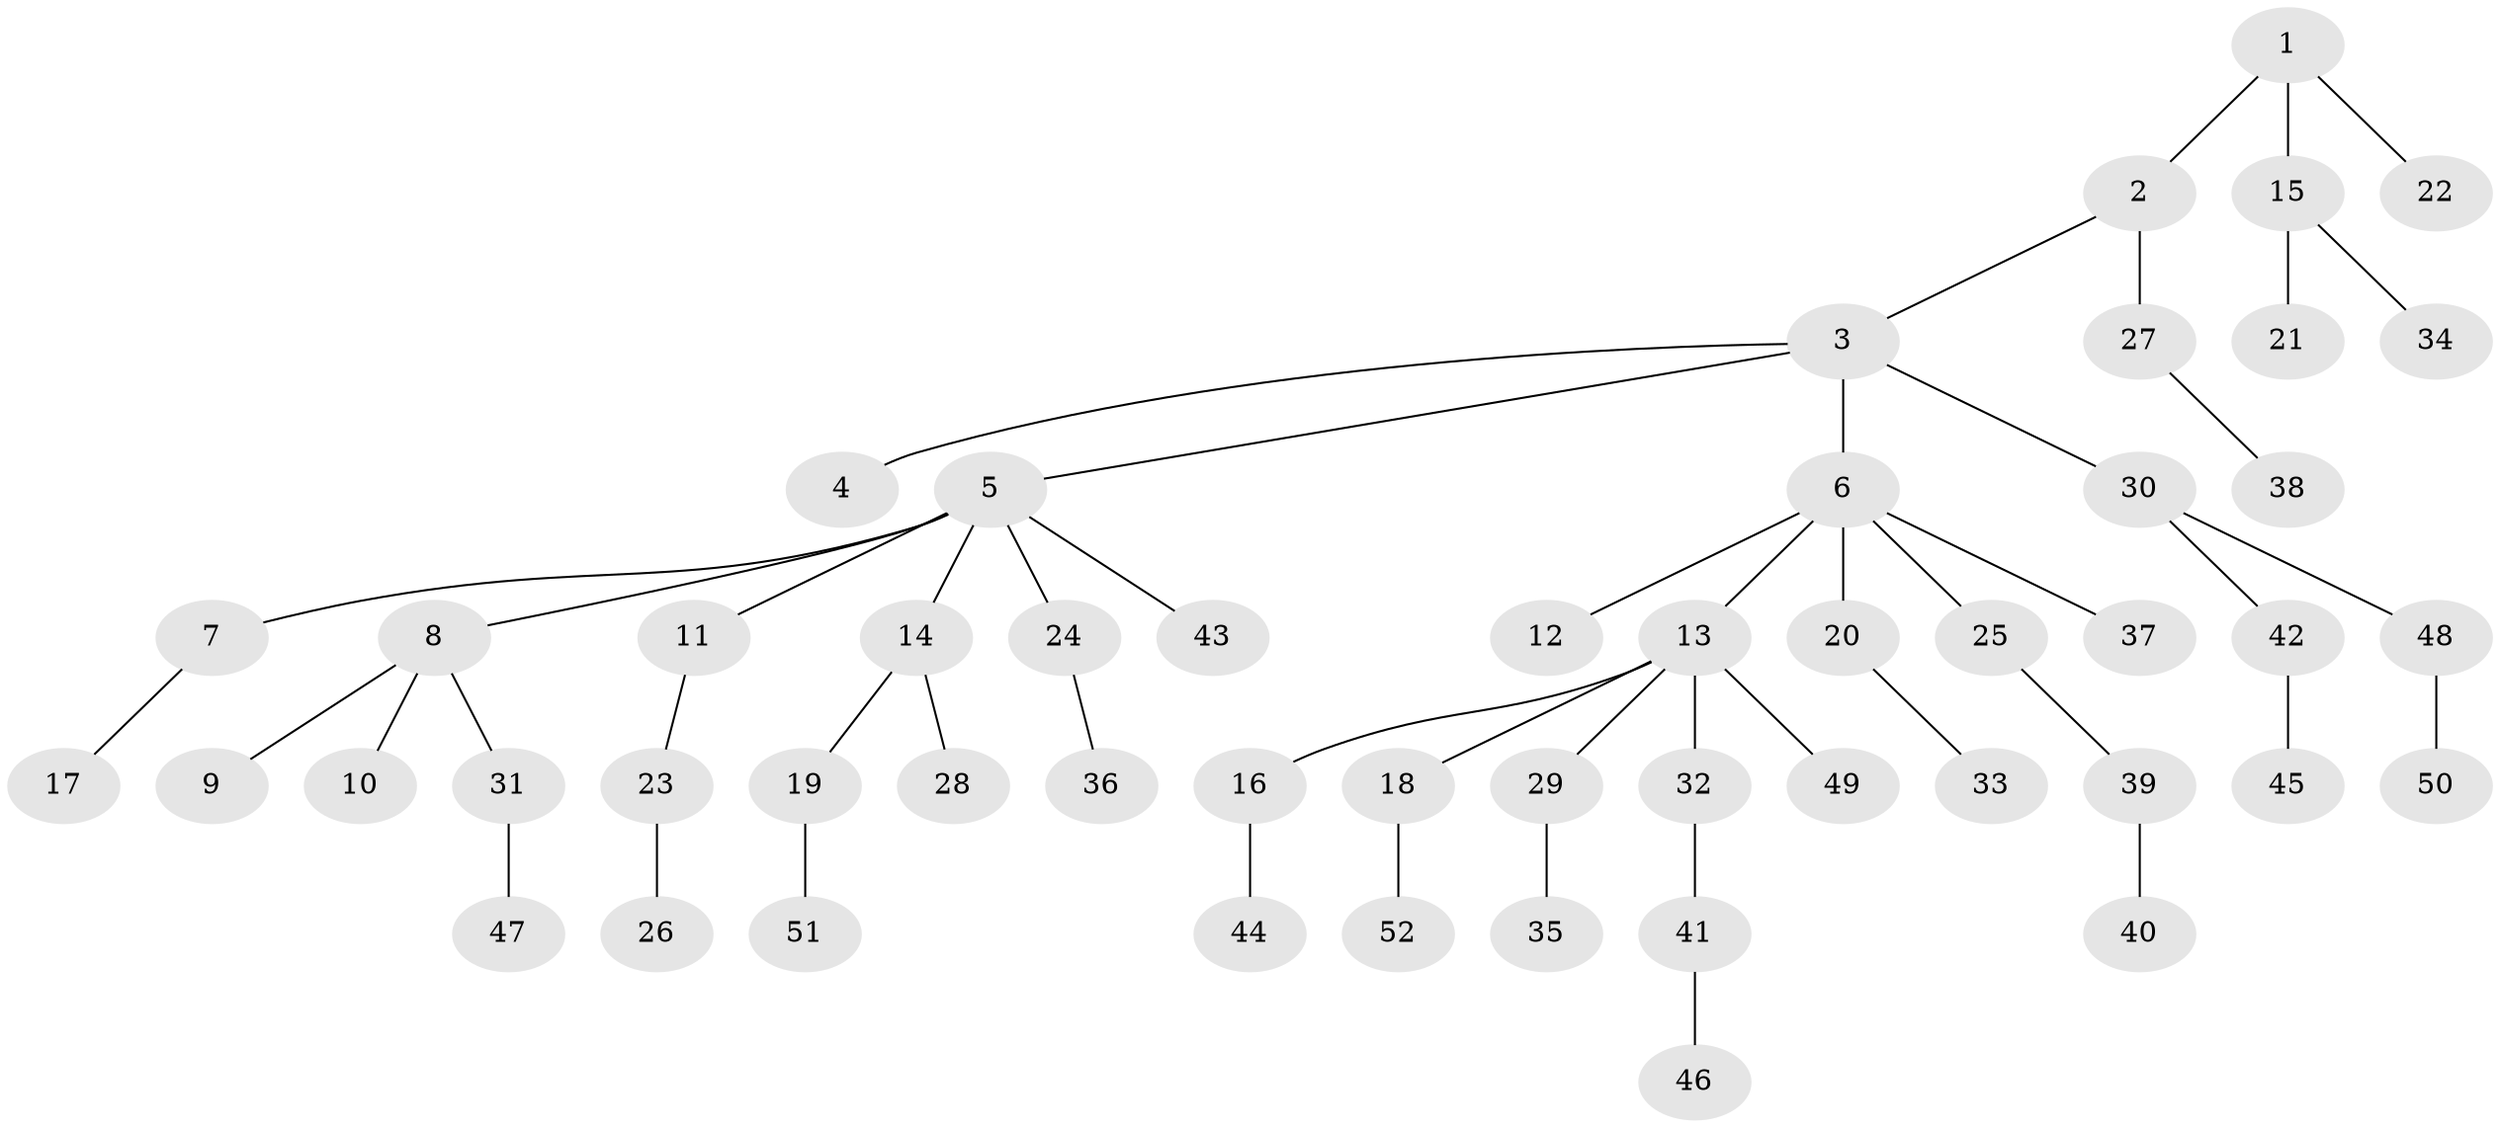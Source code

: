 // Generated by graph-tools (version 1.1) at 2025/15/03/09/25 04:15:32]
// undirected, 52 vertices, 51 edges
graph export_dot {
graph [start="1"]
  node [color=gray90,style=filled];
  1;
  2;
  3;
  4;
  5;
  6;
  7;
  8;
  9;
  10;
  11;
  12;
  13;
  14;
  15;
  16;
  17;
  18;
  19;
  20;
  21;
  22;
  23;
  24;
  25;
  26;
  27;
  28;
  29;
  30;
  31;
  32;
  33;
  34;
  35;
  36;
  37;
  38;
  39;
  40;
  41;
  42;
  43;
  44;
  45;
  46;
  47;
  48;
  49;
  50;
  51;
  52;
  1 -- 2;
  1 -- 15;
  1 -- 22;
  2 -- 3;
  2 -- 27;
  3 -- 4;
  3 -- 5;
  3 -- 6;
  3 -- 30;
  5 -- 7;
  5 -- 8;
  5 -- 11;
  5 -- 14;
  5 -- 24;
  5 -- 43;
  6 -- 12;
  6 -- 13;
  6 -- 20;
  6 -- 25;
  6 -- 37;
  7 -- 17;
  8 -- 9;
  8 -- 10;
  8 -- 31;
  11 -- 23;
  13 -- 16;
  13 -- 18;
  13 -- 29;
  13 -- 32;
  13 -- 49;
  14 -- 19;
  14 -- 28;
  15 -- 21;
  15 -- 34;
  16 -- 44;
  18 -- 52;
  19 -- 51;
  20 -- 33;
  23 -- 26;
  24 -- 36;
  25 -- 39;
  27 -- 38;
  29 -- 35;
  30 -- 42;
  30 -- 48;
  31 -- 47;
  32 -- 41;
  39 -- 40;
  41 -- 46;
  42 -- 45;
  48 -- 50;
}
